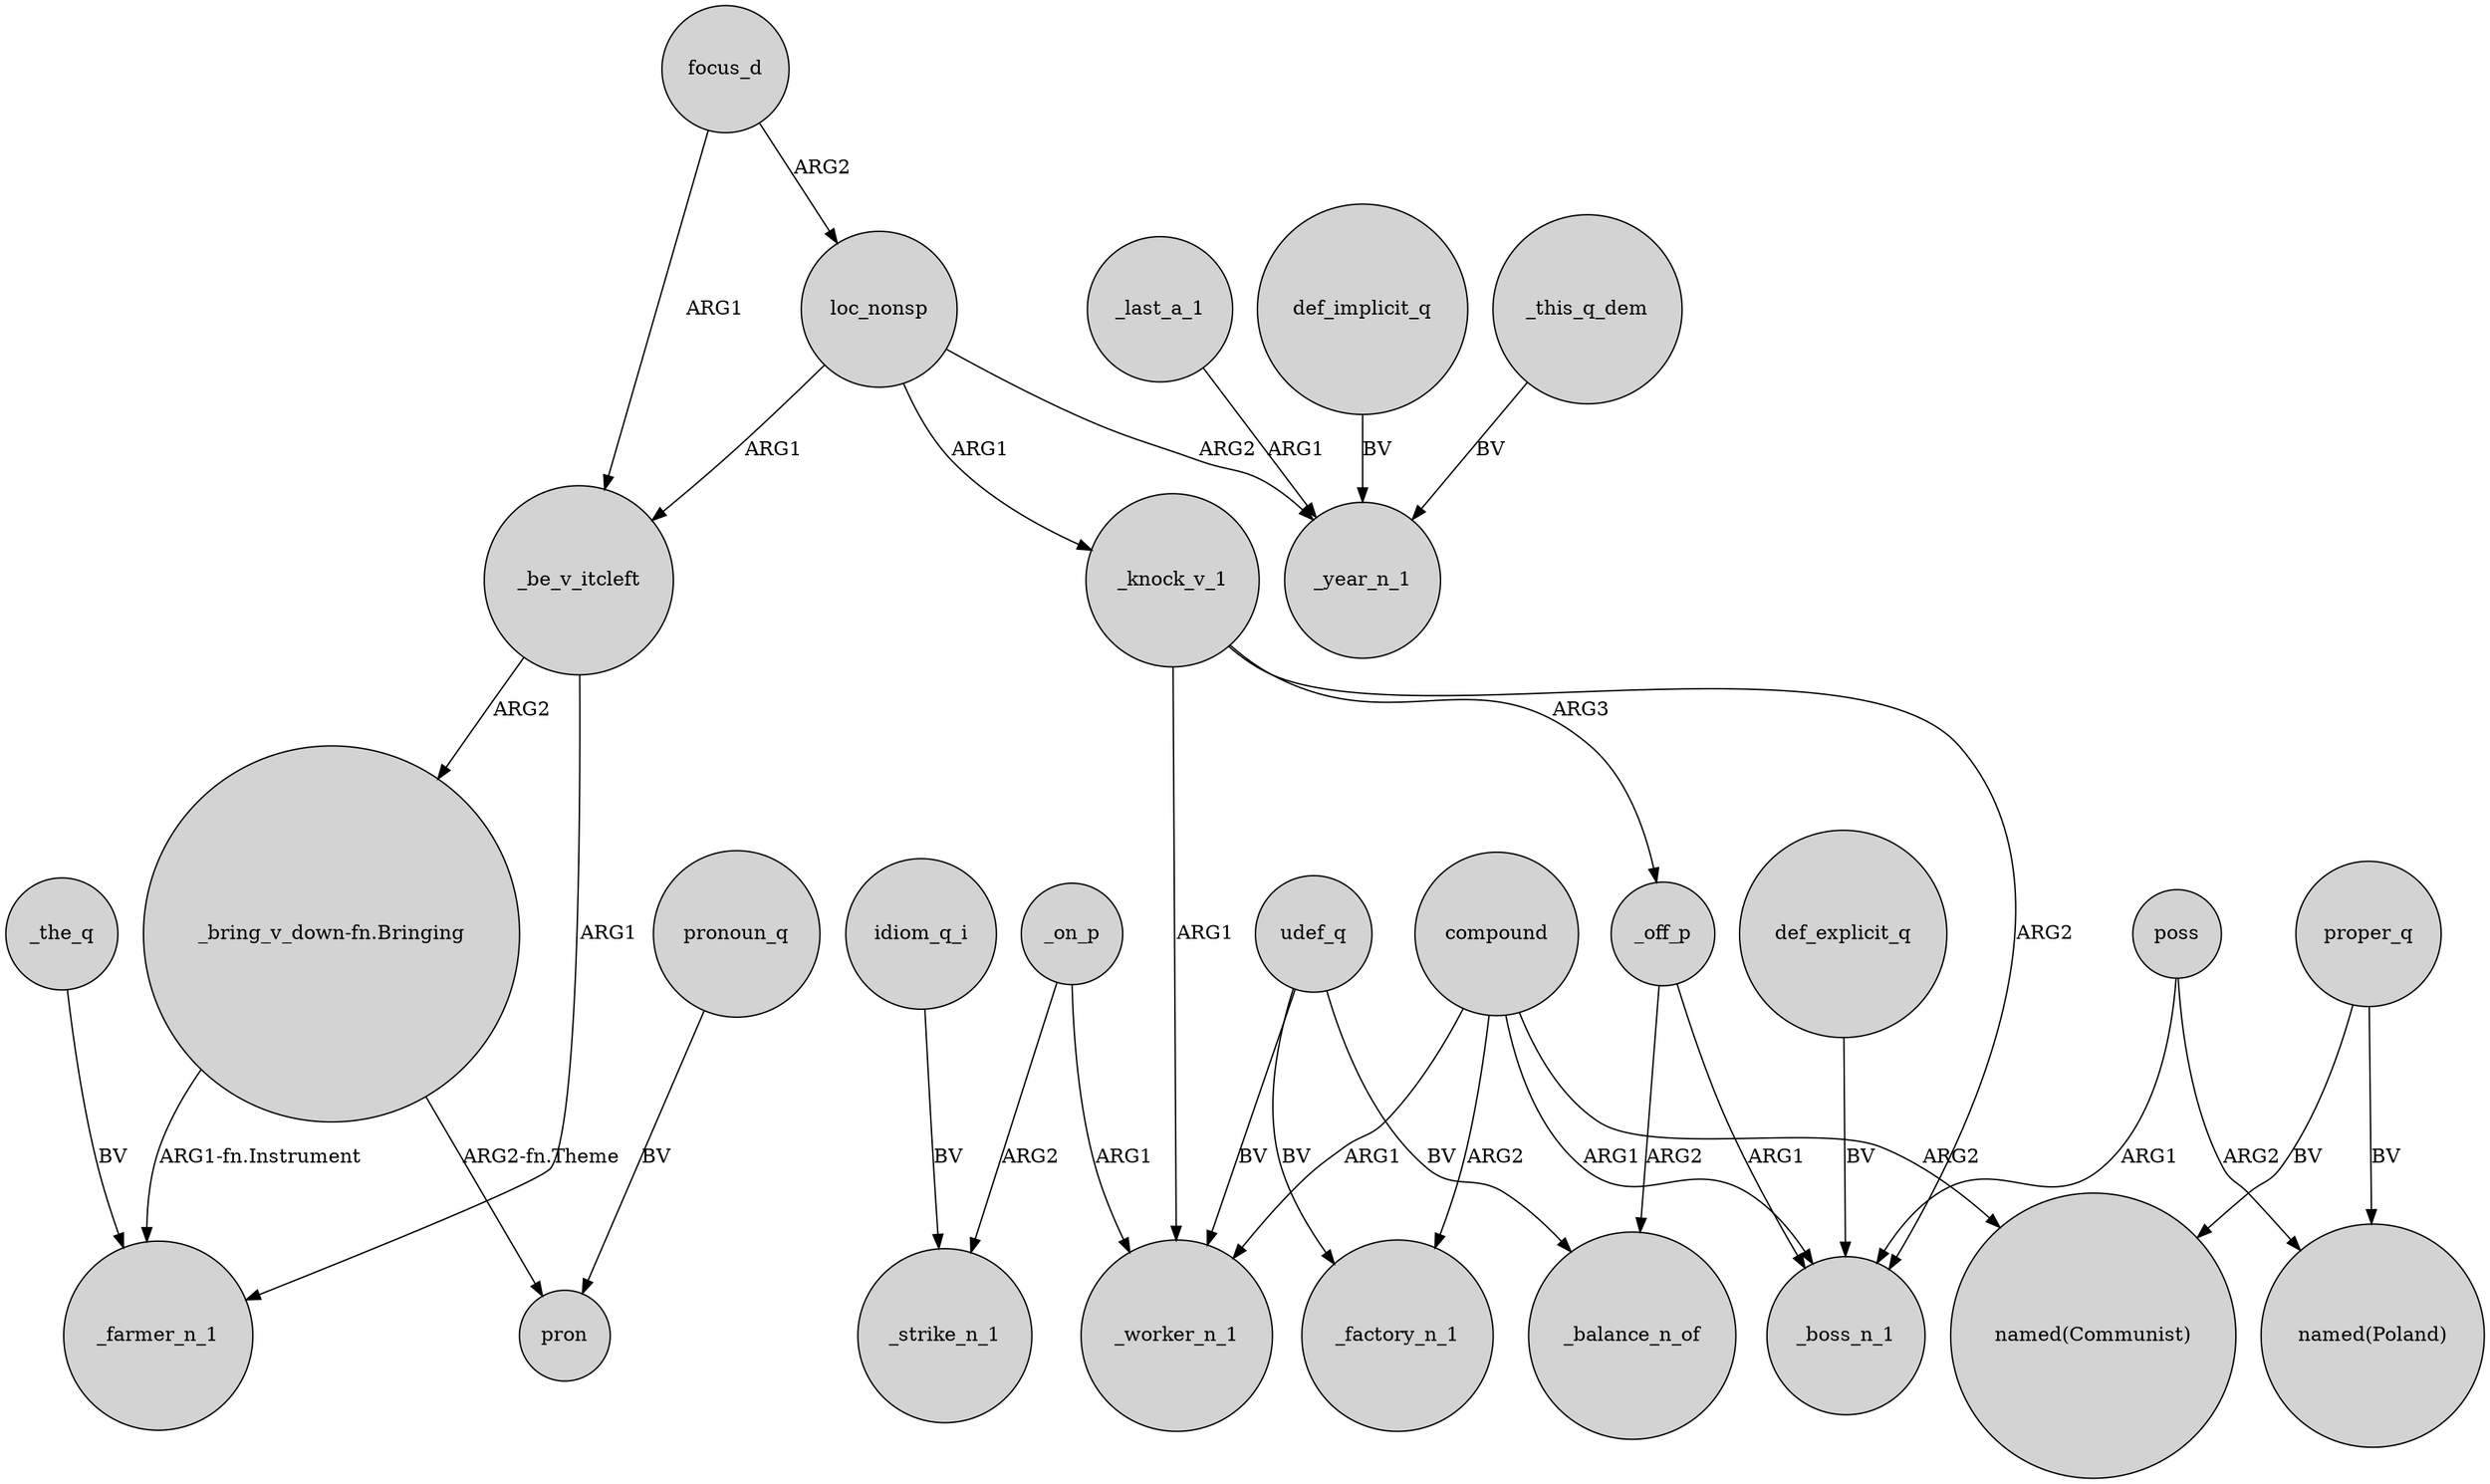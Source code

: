 digraph {
	node [shape=circle style=filled]
	focus_d -> loc_nonsp [label=ARG2]
	_be_v_itcleft -> "_bring_v_down-fn.Bringing" [label=ARG2]
	"_bring_v_down-fn.Bringing" -> _farmer_n_1 [label="ARG1-fn.Instrument"]
	_on_p -> _strike_n_1 [label=ARG2]
	def_implicit_q -> _year_n_1 [label=BV]
	_on_p -> _worker_n_1 [label=ARG1]
	udef_q -> _balance_n_of [label=BV]
	_this_q_dem -> _year_n_1 [label=BV]
	udef_q -> _worker_n_1 [label=BV]
	_the_q -> _farmer_n_1 [label=BV]
	_be_v_itcleft -> _farmer_n_1 [label=ARG1]
	compound -> _boss_n_1 [label=ARG1]
	"_bring_v_down-fn.Bringing" -> pron [label="ARG2-fn.Theme"]
	proper_q -> "named(Communist)" [label=BV]
	poss -> "named(Poland)" [label=ARG2]
	proper_q -> "named(Poland)" [label=BV]
	compound -> _factory_n_1 [label=ARG2]
	pronoun_q -> pron [label=BV]
	poss -> _boss_n_1 [label=ARG1]
	udef_q -> _factory_n_1 [label=BV]
	_off_p -> _balance_n_of [label=ARG2]
	_off_p -> _boss_n_1 [label=ARG1]
	loc_nonsp -> _year_n_1 [label=ARG2]
	loc_nonsp -> _knock_v_1 [label=ARG1]
	_last_a_1 -> _year_n_1 [label=ARG1]
	idiom_q_i -> _strike_n_1 [label=BV]
	_knock_v_1 -> _off_p [label=ARG3]
	_knock_v_1 -> _boss_n_1 [label=ARG2]
	compound -> _worker_n_1 [label=ARG1]
	compound -> "named(Communist)" [label=ARG2]
	loc_nonsp -> _be_v_itcleft [label=ARG1]
	_knock_v_1 -> _worker_n_1 [label=ARG1]
	focus_d -> _be_v_itcleft [label=ARG1]
	def_explicit_q -> _boss_n_1 [label=BV]
}
